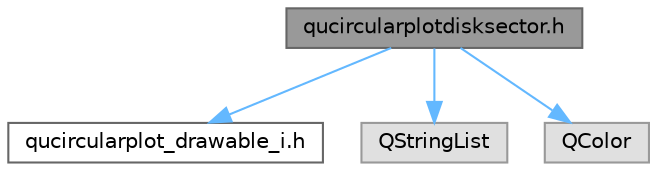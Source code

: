 digraph "qucircularplotdisksector.h"
{
 // LATEX_PDF_SIZE
  bgcolor="transparent";
  edge [fontname=Helvetica,fontsize=10,labelfontname=Helvetica,labelfontsize=10];
  node [fontname=Helvetica,fontsize=10,shape=box,height=0.2,width=0.4];
  Node1 [label="qucircularplotdisksector.h",height=0.2,width=0.4,color="gray40", fillcolor="grey60", style="filled", fontcolor="black",tooltip=" "];
  Node1 -> Node2 [color="steelblue1",style="solid"];
  Node2 [label="qucircularplot_drawable_i.h",height=0.2,width=0.4,color="grey40", fillcolor="white", style="filled",URL="$qucircularplot__drawable__i_8h.html",tooltip=" "];
  Node1 -> Node3 [color="steelblue1",style="solid"];
  Node3 [label="QStringList",height=0.2,width=0.4,color="grey60", fillcolor="#E0E0E0", style="filled",tooltip=" "];
  Node1 -> Node4 [color="steelblue1",style="solid"];
  Node4 [label="QColor",height=0.2,width=0.4,color="grey60", fillcolor="#E0E0E0", style="filled",tooltip=" "];
}
